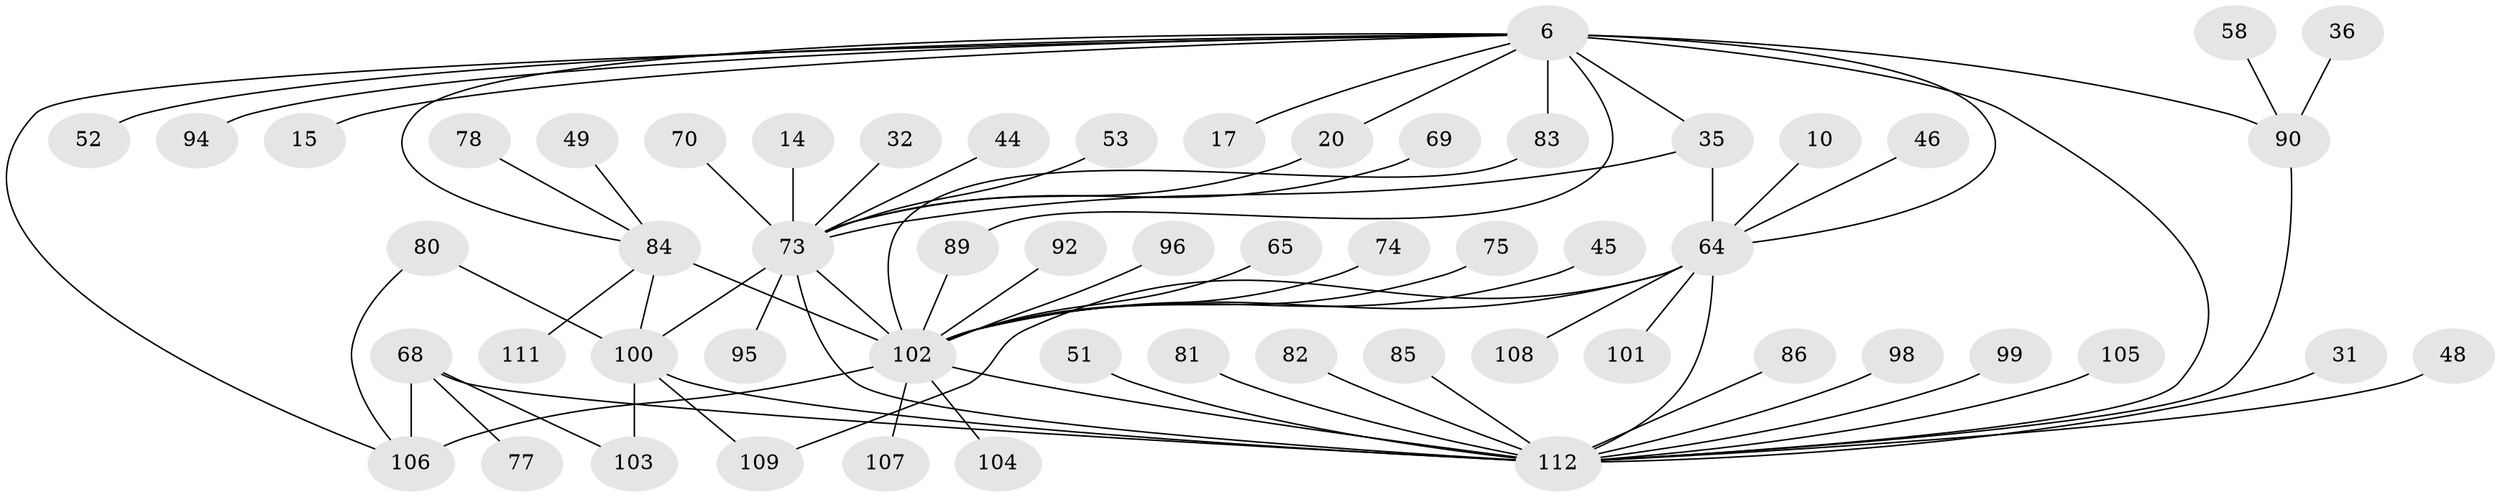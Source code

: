 // original degree distribution, {3: 0.10714285714285714, 20: 0.017857142857142856, 13: 0.008928571428571428, 8: 0.008928571428571428, 4: 0.07142857142857142, 6: 0.07142857142857142, 1: 0.49107142857142855, 16: 0.008928571428571428, 9: 0.008928571428571428, 2: 0.16071428571428573, 5: 0.03571428571428571, 7: 0.008928571428571428}
// Generated by graph-tools (version 1.1) at 2025/46/03/09/25 04:46:56]
// undirected, 56 vertices, 72 edges
graph export_dot {
graph [start="1"]
  node [color=gray90,style=filled];
  6;
  10;
  14;
  15;
  17;
  20;
  31;
  32;
  35 [super="+28"];
  36;
  44;
  45;
  46;
  48 [super="+22"];
  49;
  51;
  52;
  53;
  58;
  64 [super="+56+8+61+34"];
  65;
  68 [super="+66"];
  69;
  70;
  73 [super="+11"];
  74;
  75;
  77;
  78;
  80;
  81;
  82;
  83 [super="+16"];
  84 [super="+18"];
  85;
  86;
  89 [super="+88"];
  90 [super="+87"];
  92 [super="+54"];
  94;
  95;
  96;
  98;
  99;
  100 [super="+57"];
  101;
  102 [super="+60+91"];
  103;
  104;
  105;
  106 [super="+41+50"];
  107;
  108;
  109 [super="+33+79"];
  111;
  112 [super="+37+110+71+97"];
  6 -- 15;
  6 -- 17;
  6 -- 20;
  6 -- 35 [weight=2];
  6 -- 52;
  6 -- 83 [weight=2];
  6 -- 84 [weight=2];
  6 -- 94;
  6 -- 106;
  6 -- 89;
  6 -- 90 [weight=3];
  6 -- 112 [weight=2];
  6 -- 64;
  10 -- 64;
  14 -- 73;
  20 -- 73;
  31 -- 112;
  32 -- 73;
  35 -- 73;
  35 -- 64;
  36 -- 90;
  44 -- 73;
  45 -- 102;
  46 -- 64;
  48 -- 112;
  49 -- 84;
  51 -- 112;
  53 -- 73;
  58 -- 90;
  64 -- 112 [weight=4];
  64 -- 101;
  64 -- 102 [weight=2];
  64 -- 108;
  64 -- 109;
  65 -- 102;
  68 -- 77;
  68 -- 103;
  68 -- 106 [weight=2];
  68 -- 112;
  69 -- 73;
  70 -- 73;
  73 -- 95;
  73 -- 102 [weight=2];
  73 -- 112 [weight=3];
  73 -- 100 [weight=2];
  74 -- 102;
  75 -- 102;
  78 -- 84;
  80 -- 106;
  80 -- 100;
  81 -- 112;
  82 -- 112;
  83 -- 102;
  84 -- 102 [weight=6];
  84 -- 111;
  84 -- 100;
  85 -- 112;
  86 -- 112;
  89 -- 102;
  90 -- 112 [weight=2];
  92 -- 102;
  96 -- 102;
  98 -- 112;
  99 -- 112;
  100 -- 112;
  100 -- 103;
  100 -- 109;
  102 -- 104;
  102 -- 106 [weight=4];
  102 -- 107;
  102 -- 112 [weight=5];
  105 -- 112;
}
